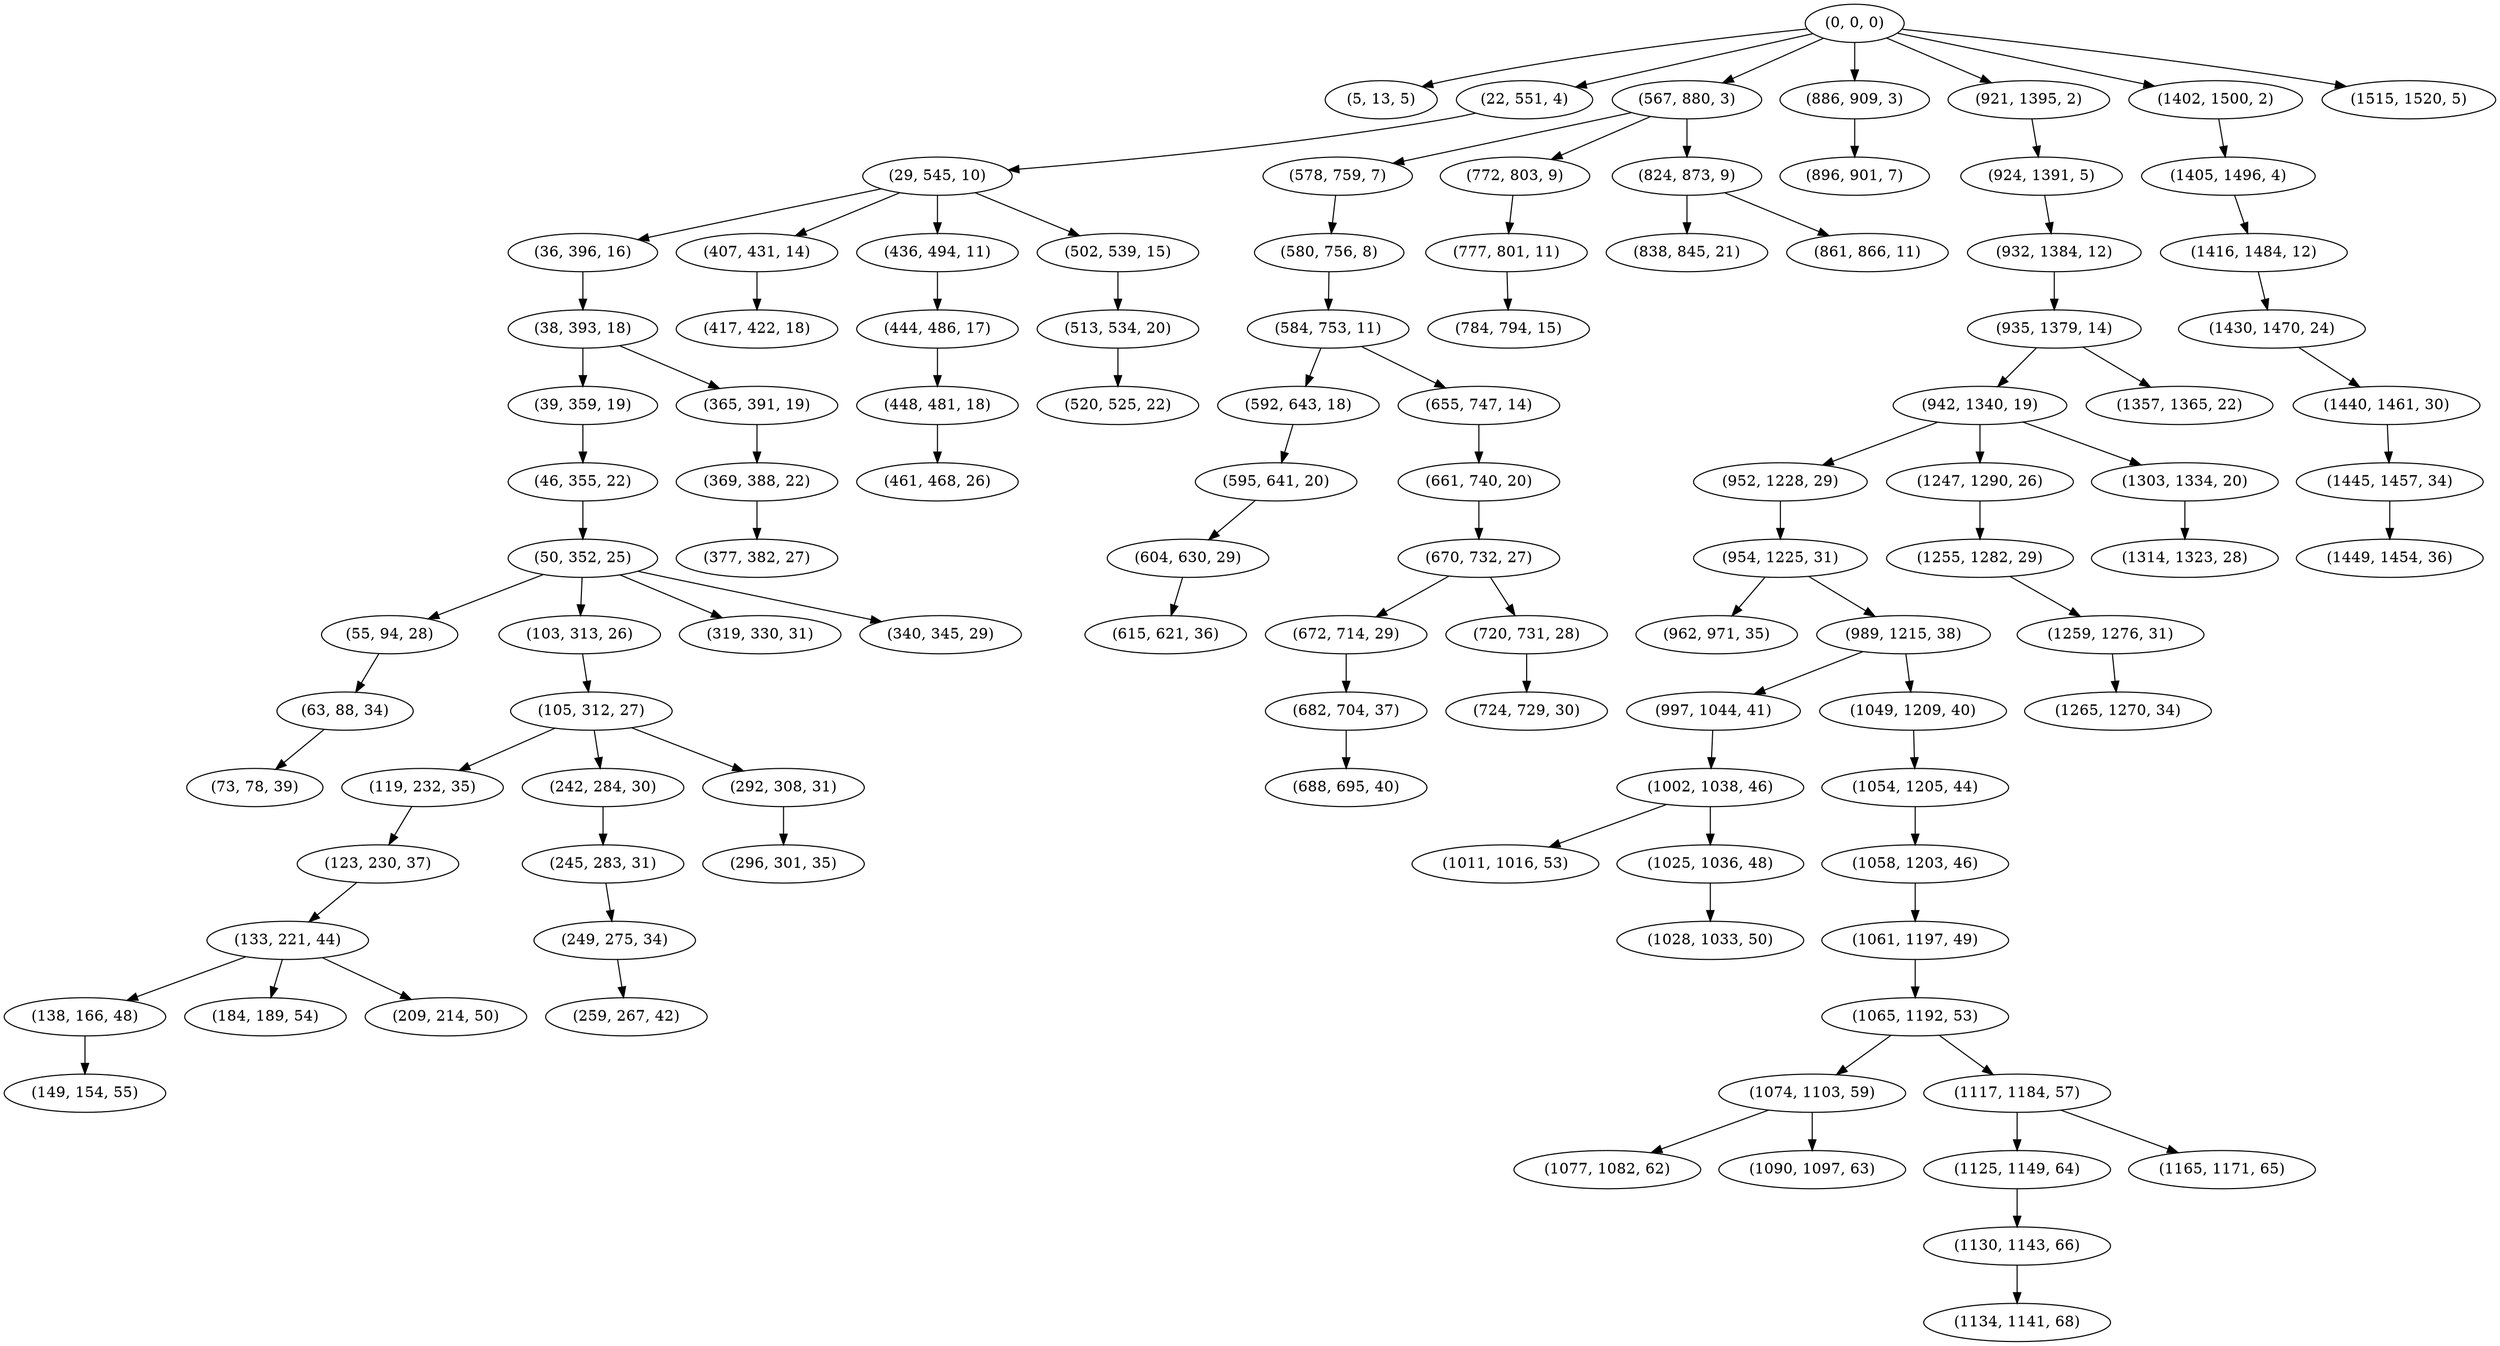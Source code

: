 digraph tree {
    "(0, 0, 0)";
    "(5, 13, 5)";
    "(22, 551, 4)";
    "(29, 545, 10)";
    "(36, 396, 16)";
    "(38, 393, 18)";
    "(39, 359, 19)";
    "(46, 355, 22)";
    "(50, 352, 25)";
    "(55, 94, 28)";
    "(63, 88, 34)";
    "(73, 78, 39)";
    "(103, 313, 26)";
    "(105, 312, 27)";
    "(119, 232, 35)";
    "(123, 230, 37)";
    "(133, 221, 44)";
    "(138, 166, 48)";
    "(149, 154, 55)";
    "(184, 189, 54)";
    "(209, 214, 50)";
    "(242, 284, 30)";
    "(245, 283, 31)";
    "(249, 275, 34)";
    "(259, 267, 42)";
    "(292, 308, 31)";
    "(296, 301, 35)";
    "(319, 330, 31)";
    "(340, 345, 29)";
    "(365, 391, 19)";
    "(369, 388, 22)";
    "(377, 382, 27)";
    "(407, 431, 14)";
    "(417, 422, 18)";
    "(436, 494, 11)";
    "(444, 486, 17)";
    "(448, 481, 18)";
    "(461, 468, 26)";
    "(502, 539, 15)";
    "(513, 534, 20)";
    "(520, 525, 22)";
    "(567, 880, 3)";
    "(578, 759, 7)";
    "(580, 756, 8)";
    "(584, 753, 11)";
    "(592, 643, 18)";
    "(595, 641, 20)";
    "(604, 630, 29)";
    "(615, 621, 36)";
    "(655, 747, 14)";
    "(661, 740, 20)";
    "(670, 732, 27)";
    "(672, 714, 29)";
    "(682, 704, 37)";
    "(688, 695, 40)";
    "(720, 731, 28)";
    "(724, 729, 30)";
    "(772, 803, 9)";
    "(777, 801, 11)";
    "(784, 794, 15)";
    "(824, 873, 9)";
    "(838, 845, 21)";
    "(861, 866, 11)";
    "(886, 909, 3)";
    "(896, 901, 7)";
    "(921, 1395, 2)";
    "(924, 1391, 5)";
    "(932, 1384, 12)";
    "(935, 1379, 14)";
    "(942, 1340, 19)";
    "(952, 1228, 29)";
    "(954, 1225, 31)";
    "(962, 971, 35)";
    "(989, 1215, 38)";
    "(997, 1044, 41)";
    "(1002, 1038, 46)";
    "(1011, 1016, 53)";
    "(1025, 1036, 48)";
    "(1028, 1033, 50)";
    "(1049, 1209, 40)";
    "(1054, 1205, 44)";
    "(1058, 1203, 46)";
    "(1061, 1197, 49)";
    "(1065, 1192, 53)";
    "(1074, 1103, 59)";
    "(1077, 1082, 62)";
    "(1090, 1097, 63)";
    "(1117, 1184, 57)";
    "(1125, 1149, 64)";
    "(1130, 1143, 66)";
    "(1134, 1141, 68)";
    "(1165, 1171, 65)";
    "(1247, 1290, 26)";
    "(1255, 1282, 29)";
    "(1259, 1276, 31)";
    "(1265, 1270, 34)";
    "(1303, 1334, 20)";
    "(1314, 1323, 28)";
    "(1357, 1365, 22)";
    "(1402, 1500, 2)";
    "(1405, 1496, 4)";
    "(1416, 1484, 12)";
    "(1430, 1470, 24)";
    "(1440, 1461, 30)";
    "(1445, 1457, 34)";
    "(1449, 1454, 36)";
    "(1515, 1520, 5)";
    "(0, 0, 0)" -> "(5, 13, 5)";
    "(0, 0, 0)" -> "(22, 551, 4)";
    "(0, 0, 0)" -> "(567, 880, 3)";
    "(0, 0, 0)" -> "(886, 909, 3)";
    "(0, 0, 0)" -> "(921, 1395, 2)";
    "(0, 0, 0)" -> "(1402, 1500, 2)";
    "(0, 0, 0)" -> "(1515, 1520, 5)";
    "(22, 551, 4)" -> "(29, 545, 10)";
    "(29, 545, 10)" -> "(36, 396, 16)";
    "(29, 545, 10)" -> "(407, 431, 14)";
    "(29, 545, 10)" -> "(436, 494, 11)";
    "(29, 545, 10)" -> "(502, 539, 15)";
    "(36, 396, 16)" -> "(38, 393, 18)";
    "(38, 393, 18)" -> "(39, 359, 19)";
    "(38, 393, 18)" -> "(365, 391, 19)";
    "(39, 359, 19)" -> "(46, 355, 22)";
    "(46, 355, 22)" -> "(50, 352, 25)";
    "(50, 352, 25)" -> "(55, 94, 28)";
    "(50, 352, 25)" -> "(103, 313, 26)";
    "(50, 352, 25)" -> "(319, 330, 31)";
    "(50, 352, 25)" -> "(340, 345, 29)";
    "(55, 94, 28)" -> "(63, 88, 34)";
    "(63, 88, 34)" -> "(73, 78, 39)";
    "(103, 313, 26)" -> "(105, 312, 27)";
    "(105, 312, 27)" -> "(119, 232, 35)";
    "(105, 312, 27)" -> "(242, 284, 30)";
    "(105, 312, 27)" -> "(292, 308, 31)";
    "(119, 232, 35)" -> "(123, 230, 37)";
    "(123, 230, 37)" -> "(133, 221, 44)";
    "(133, 221, 44)" -> "(138, 166, 48)";
    "(133, 221, 44)" -> "(184, 189, 54)";
    "(133, 221, 44)" -> "(209, 214, 50)";
    "(138, 166, 48)" -> "(149, 154, 55)";
    "(242, 284, 30)" -> "(245, 283, 31)";
    "(245, 283, 31)" -> "(249, 275, 34)";
    "(249, 275, 34)" -> "(259, 267, 42)";
    "(292, 308, 31)" -> "(296, 301, 35)";
    "(365, 391, 19)" -> "(369, 388, 22)";
    "(369, 388, 22)" -> "(377, 382, 27)";
    "(407, 431, 14)" -> "(417, 422, 18)";
    "(436, 494, 11)" -> "(444, 486, 17)";
    "(444, 486, 17)" -> "(448, 481, 18)";
    "(448, 481, 18)" -> "(461, 468, 26)";
    "(502, 539, 15)" -> "(513, 534, 20)";
    "(513, 534, 20)" -> "(520, 525, 22)";
    "(567, 880, 3)" -> "(578, 759, 7)";
    "(567, 880, 3)" -> "(772, 803, 9)";
    "(567, 880, 3)" -> "(824, 873, 9)";
    "(578, 759, 7)" -> "(580, 756, 8)";
    "(580, 756, 8)" -> "(584, 753, 11)";
    "(584, 753, 11)" -> "(592, 643, 18)";
    "(584, 753, 11)" -> "(655, 747, 14)";
    "(592, 643, 18)" -> "(595, 641, 20)";
    "(595, 641, 20)" -> "(604, 630, 29)";
    "(604, 630, 29)" -> "(615, 621, 36)";
    "(655, 747, 14)" -> "(661, 740, 20)";
    "(661, 740, 20)" -> "(670, 732, 27)";
    "(670, 732, 27)" -> "(672, 714, 29)";
    "(670, 732, 27)" -> "(720, 731, 28)";
    "(672, 714, 29)" -> "(682, 704, 37)";
    "(682, 704, 37)" -> "(688, 695, 40)";
    "(720, 731, 28)" -> "(724, 729, 30)";
    "(772, 803, 9)" -> "(777, 801, 11)";
    "(777, 801, 11)" -> "(784, 794, 15)";
    "(824, 873, 9)" -> "(838, 845, 21)";
    "(824, 873, 9)" -> "(861, 866, 11)";
    "(886, 909, 3)" -> "(896, 901, 7)";
    "(921, 1395, 2)" -> "(924, 1391, 5)";
    "(924, 1391, 5)" -> "(932, 1384, 12)";
    "(932, 1384, 12)" -> "(935, 1379, 14)";
    "(935, 1379, 14)" -> "(942, 1340, 19)";
    "(935, 1379, 14)" -> "(1357, 1365, 22)";
    "(942, 1340, 19)" -> "(952, 1228, 29)";
    "(942, 1340, 19)" -> "(1247, 1290, 26)";
    "(942, 1340, 19)" -> "(1303, 1334, 20)";
    "(952, 1228, 29)" -> "(954, 1225, 31)";
    "(954, 1225, 31)" -> "(962, 971, 35)";
    "(954, 1225, 31)" -> "(989, 1215, 38)";
    "(989, 1215, 38)" -> "(997, 1044, 41)";
    "(989, 1215, 38)" -> "(1049, 1209, 40)";
    "(997, 1044, 41)" -> "(1002, 1038, 46)";
    "(1002, 1038, 46)" -> "(1011, 1016, 53)";
    "(1002, 1038, 46)" -> "(1025, 1036, 48)";
    "(1025, 1036, 48)" -> "(1028, 1033, 50)";
    "(1049, 1209, 40)" -> "(1054, 1205, 44)";
    "(1054, 1205, 44)" -> "(1058, 1203, 46)";
    "(1058, 1203, 46)" -> "(1061, 1197, 49)";
    "(1061, 1197, 49)" -> "(1065, 1192, 53)";
    "(1065, 1192, 53)" -> "(1074, 1103, 59)";
    "(1065, 1192, 53)" -> "(1117, 1184, 57)";
    "(1074, 1103, 59)" -> "(1077, 1082, 62)";
    "(1074, 1103, 59)" -> "(1090, 1097, 63)";
    "(1117, 1184, 57)" -> "(1125, 1149, 64)";
    "(1117, 1184, 57)" -> "(1165, 1171, 65)";
    "(1125, 1149, 64)" -> "(1130, 1143, 66)";
    "(1130, 1143, 66)" -> "(1134, 1141, 68)";
    "(1247, 1290, 26)" -> "(1255, 1282, 29)";
    "(1255, 1282, 29)" -> "(1259, 1276, 31)";
    "(1259, 1276, 31)" -> "(1265, 1270, 34)";
    "(1303, 1334, 20)" -> "(1314, 1323, 28)";
    "(1402, 1500, 2)" -> "(1405, 1496, 4)";
    "(1405, 1496, 4)" -> "(1416, 1484, 12)";
    "(1416, 1484, 12)" -> "(1430, 1470, 24)";
    "(1430, 1470, 24)" -> "(1440, 1461, 30)";
    "(1440, 1461, 30)" -> "(1445, 1457, 34)";
    "(1445, 1457, 34)" -> "(1449, 1454, 36)";
}
